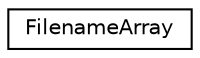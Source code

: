 digraph "Graphical Class Hierarchy"
{
  edge [fontname="Helvetica",fontsize="10",labelfontname="Helvetica",labelfontsize="10"];
  node [fontname="Helvetica",fontsize="10",shape=record];
  rankdir="LR";
  Node1 [label="FilenameArray",height=0.2,width=0.4,color="black", fillcolor="white", style="filled",URL="$class_filename_array.html"];
}
